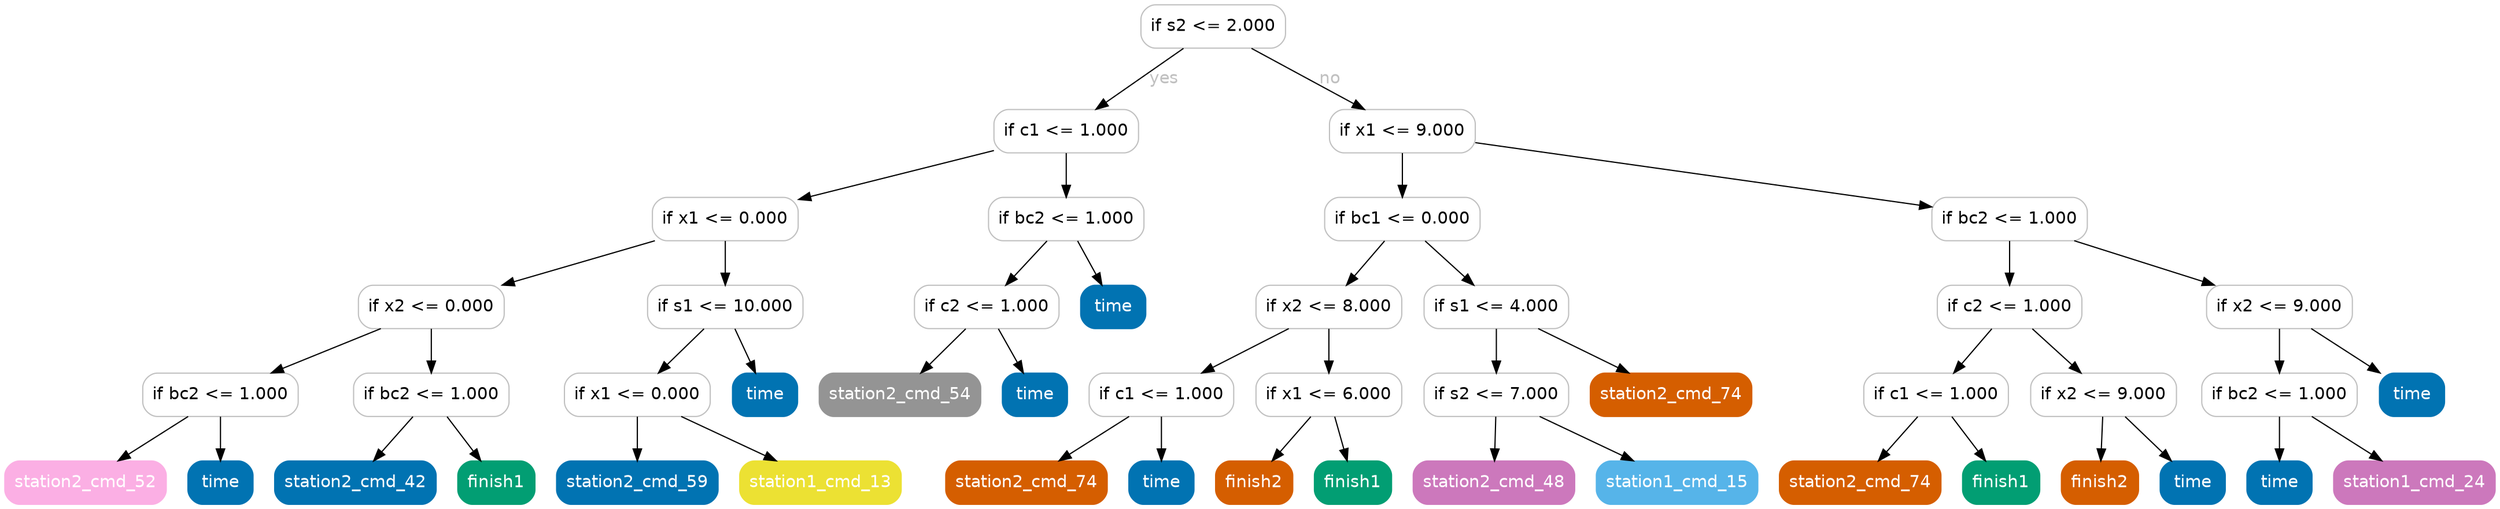 digraph Tree {
	graph [bb="0,0,2067,415"];
	node [color=gray,
		fillcolor=white,
		fontname=helvetica,
		label="\N",
		shape=box,
		style="filled, rounded"
	];
	edge [fontname=helvetica];
	0	[height=0.5,
		label="if s2 <= 2.000",
		pos="1003,397",
		width=1.6667];
	1	[height=0.5,
		label="if c1 <= 1.000",
		pos="881,310",
		width=1.6667];
	0 -> 1	[fontcolor=gray,
		label=yes,
		lp="962.5,353.5",
		pos="e,905.65,328.18 978.31,378.8 959.79,365.9 934.25,348.1 913.98,333.98"];
	20	[height=0.5,
		label="if x1 <= 9.000",
		pos="1160,310",
		width=1.6806];
	0 -> 20	[fontcolor=gray,
		label=no,
		lp="1100,353.5",
		pos="e,1128.5,328.03 1034.8,378.8 1059.2,365.56 1093.2,347.18 1119.6,332.9"];
	2	[height=0.5,
		label="if x1 <= 0.000",
		pos="598,237",
		width=1.6806];
	1 -> 2	[fontcolor=gray,
		pos="e,658.91,253.28 820.98,293.94 776.45,282.77 715.58,267.5 668.69,255.73"];
	15	[height=0.5,
		label="if bc2 <= 1.000",
		pos="881,237",
		width=1.7917];
	1 -> 15	[fontcolor=gray,
		pos="e,881,255.03 881,291.81 881,283.79 881,274.05 881,265.07"];
	3	[height=0.5,
		label="if x2 <= 0.000",
		pos="354,164",
		width=1.6806];
	2 -> 3	[fontcolor=gray,
		pos="e,412.81,182.11 539.56,218.99 504.35,208.75 459.36,195.66 422.49,184.93"];
	10	[height=0.5,
		label="if s1 <= 10.000",
		pos="598,164",
		width=1.7917];
	2 -> 10	[fontcolor=gray,
		pos="e,598,182.03 598,218.81 598,210.79 598,201.05 598,192.07"];
	4	[height=0.5,
		label="if bc2 <= 1.000",
		pos="179,91",
		width=1.7917];
	3 -> 4	[fontcolor=gray,
		pos="e,221.18,109.11 312.08,145.99 287.59,136.06 256.48,123.43 230.5,112.89"];
	7	[height=0.5,
		label="if bc2 <= 1.000",
		pos="354,91",
		width=1.7917];
	3 -> 7	[fontcolor=gray,
		pos="e,354,109.03 354,145.81 354,137.79 354,128.05 354,119.07"];
	5	[color="#fbafe4",
		fillcolor="#fbafe4",
		fontcolor=white,
		height=0.5,
		label=station2_cmd_52,
		pos="67,18",
		width=1.8611];
	4 -> 5	[fontcolor=gray,
		pos="e,93.996,36.114 152.17,72.994 137.32,63.579 118.67,51.755 102.61,41.575"];
	6	[color="#0173b2",
		fillcolor="#0173b2",
		fontcolor=white,
		height=0.5,
		label=time,
		pos="179,18",
		width=0.75];
	4 -> 6	[fontcolor=gray,
		pos="e,179,36.029 179,72.813 179,64.789 179,55.047 179,46.069"];
	8	[color="#0173b2",
		fillcolor="#0173b2",
		fontcolor=white,
		height=0.5,
		label=station2_cmd_42,
		pos="291,18",
		width=1.8611];
	7 -> 8	[fontcolor=gray,
		pos="e,306.11,36.029 338.75,72.813 331.01,64.092 321.47,53.34 312.96,43.746"];
	9	[color="#029e73",
		fillcolor="#029e73",
		fontcolor=white,
		height=0.5,
		label=finish1,
		pos="408,18",
		width=0.88889];
	7 -> 9	[fontcolor=gray,
		pos="e,395.05,36.029 367.07,72.813 373.64,64.179 381.72,53.555 388.96,44.034"];
	11	[height=0.5,
		label="if x1 <= 0.000",
		pos="525,91",
		width=1.6806];
	10 -> 11	[fontcolor=gray,
		pos="e,542.51,109.03 580.33,145.81 571.18,136.92 559.86,125.91 549.85,116.17"];
	14	[color="#0173b2",
		fillcolor="#0173b2",
		fontcolor=white,
		height=0.5,
		label=time,
		pos="631,91",
		width=0.75];
	10 -> 14	[fontcolor=gray,
		pos="e,623.09,109.03 605.99,145.81 609.84,137.53 614.54,127.41 618.83,118.19"];
	12	[color="#0173b2",
		fillcolor="#0173b2",
		fontcolor=white,
		height=0.5,
		label=station2_cmd_59,
		pos="525,18",
		width=1.8611];
	11 -> 12	[fontcolor=gray,
		pos="e,525,36.029 525,72.813 525,64.789 525,55.047 525,46.069"];
	13	[color="#ece133",
		fillcolor="#ece133",
		fontcolor=white,
		height=0.5,
		label=station1_cmd_13,
		pos="677,18",
		width=1.8611];
	11 -> 13	[fontcolor=gray,
		pos="e,640.36,36.114 561.41,72.994 582.31,63.23 608.76,50.876 631.08,40.451"];
	16	[height=0.5,
		label="if c2 <= 1.000",
		pos="815,164",
		width=1.6667];
	15 -> 16	[fontcolor=gray,
		pos="e,830.83,182.03 865.02,218.81 856.84,210 846.72,199.13 837.74,189.46"];
	19	[color="#0173b2",
		fillcolor="#0173b2",
		fontcolor=white,
		height=0.5,
		label=time,
		pos="920,164",
		width=0.75];
	15 -> 19	[fontcolor=gray,
		pos="e,910.65,182.03 890.44,218.81 895.04,210.44 900.67,200.2 905.77,190.9"];
	17	[color="#949494",
		fillcolor="#949494",
		fontcolor=white,
		height=0.5,
		label=station2_cmd_54,
		pos="743,91",
		width=1.8611];
	16 -> 17	[fontcolor=gray,
		pos="e,760.27,109.03 797.57,145.81 788.55,136.92 777.39,125.91 767.51,116.17"];
	18	[color="#0173b2",
		fillcolor="#0173b2",
		fontcolor=white,
		height=0.5,
		label=time,
		pos="855,91",
		width=0.75];
	16 -> 18	[fontcolor=gray,
		pos="e,845.41,109.03 824.68,145.81 829.4,137.44 835.17,127.2 840.41,117.9"];
	21	[height=0.5,
		label="if bc1 <= 0.000",
		pos="1160,237",
		width=1.7917];
	20 -> 21	[fontcolor=gray,
		pos="e,1160,255.03 1160,291.81 1160,283.79 1160,274.05 1160,265.07"];
	34	[height=0.5,
		label="if bc2 <= 1.000",
		pos="1664,237",
		width=1.7917];
	20 -> 34	[fontcolor=gray,
		pos="e,1599.3,247.11 1220.5,300.47 1313,287.45 1489,262.65 1589.3,248.53"];
	22	[height=0.5,
		label="if x2 <= 8.000",
		pos="1099,164",
		width=1.6806];
	21 -> 22	[fontcolor=gray,
		pos="e,1113.6,182.03 1145.2,218.81 1137.7,210.09 1128.5,199.34 1120.3,189.75"];
	29	[height=0.5,
		label="if s1 <= 4.000",
		pos="1238,164",
		width=1.6667];
	21 -> 29	[fontcolor=gray,
		pos="e,1219.3,182.03 1178.9,218.81 1188.7,209.83 1201,198.69 1211.8,188.89"];
	23	[height=0.5,
		label="if c1 <= 1.000",
		pos="960,91",
		width=1.6667];
	22 -> 23	[fontcolor=gray,
		pos="e,993.5,109.11 1065.7,145.99 1046.8,136.32 1022.8,124.1 1002.5,113.73"];
	26	[height=0.5,
		label="if x1 <= 6.000",
		pos="1099,91",
		width=1.6806];
	22 -> 26	[fontcolor=gray,
		pos="e,1099,109.03 1099,145.81 1099,137.79 1099,128.05 1099,119.07"];
	24	[color="#d55e00",
		fillcolor="#d55e00",
		fontcolor=white,
		height=0.5,
		label=station2_cmd_74,
		pos="848,18",
		width=1.8611];
	23 -> 24	[fontcolor=gray,
		pos="e,875,36.114 933.17,72.994 918.32,63.579 899.67,51.755 883.61,41.575"];
	25	[color="#0173b2",
		fillcolor="#0173b2",
		fontcolor=white,
		height=0.5,
		label=time,
		pos="960,18",
		width=0.75];
	23 -> 25	[fontcolor=gray,
		pos="e,960,36.029 960,72.813 960,64.789 960,55.047 960,46.069"];
	27	[color="#d55e00",
		fillcolor="#d55e00",
		fontcolor=white,
		height=0.5,
		label=finish2,
		pos="1037,18",
		width=0.88889];
	26 -> 27	[fontcolor=gray,
		pos="e,1051.9,36.029 1084,72.813 1076.4,64.092 1067,53.34 1058.6,43.746"];
	28	[color="#029e73",
		fillcolor="#029e73",
		fontcolor=white,
		height=0.5,
		label=finish1,
		pos="1119,18",
		width=0.88889];
	26 -> 28	[fontcolor=gray,
		pos="e,1114.2,36.029 1103.8,72.813 1106.1,64.702 1108.9,54.836 1111.5,45.777"];
	30	[height=0.5,
		label="if s2 <= 7.000",
		pos="1238,91",
		width=1.6667];
	29 -> 30	[fontcolor=gray,
		pos="e,1238,109.03 1238,145.81 1238,137.79 1238,128.05 1238,119.07"];
	33	[color="#d55e00",
		fillcolor="#d55e00",
		fontcolor=white,
		height=0.5,
		label=station2_cmd_74,
		pos="1383,91",
		width=1.8611];
	29 -> 33	[fontcolor=gray,
		pos="e,1348,109.11 1272.7,145.99 1292.6,136.27 1317.7,123.99 1338.9,113.59"];
	31	[color="#cc78bc",
		fillcolor="#cc78bc",
		fontcolor=white,
		height=0.5,
		label=station2_cmd_48,
		pos="1236,18",
		width=1.8611];
	30 -> 31	[fontcolor=gray,
		pos="e,1236.5,36.029 1237.5,72.813 1237.3,64.789 1237,55.047 1236.8,46.069"];
	32	[color="#56b4e9",
		fillcolor="#56b4e9",
		fontcolor=white,
		height=0.5,
		label=station1_cmd_15,
		pos="1388,18",
		width=1.8611];
	30 -> 32	[fontcolor=gray,
		pos="e,1351.8,36.114 1273.9,72.994 1294.6,63.23 1320.7,50.876 1342.7,40.451"];
	35	[height=0.5,
		label="if c2 <= 1.000",
		pos="1664,164",
		width=1.6667];
	34 -> 35	[fontcolor=gray,
		pos="e,1664,182.03 1664,218.81 1664,210.79 1664,201.05 1664,192.07"];
	42	[height=0.5,
		label="if x2 <= 9.000",
		pos="1888,164",
		width=1.6806];
	34 -> 42	[fontcolor=gray,
		pos="e,1834,182.11 1717.7,218.99 1749.7,208.84 1790.6,195.88 1824.3,185.2"];
	36	[height=0.5,
		label="if c1 <= 1.000",
		pos="1603,91",
		width=1.6667];
	35 -> 36	[fontcolor=gray,
		pos="e,1617.6,109.03 1649.2,145.81 1641.7,137.09 1632.5,126.34 1624.3,116.75"];
	39	[height=0.5,
		label="if x2 <= 9.000",
		pos="1742,91",
		width=1.6806];
	35 -> 39	[fontcolor=gray,
		pos="e,1723.3,109.03 1682.9,145.81 1692.7,136.83 1705,125.69 1715.8,115.89"];
	37	[color="#d55e00",
		fillcolor="#d55e00",
		fontcolor=white,
		height=0.5,
		label=station2_cmd_74,
		pos="1540,18",
		width=1.8611];
	36 -> 37	[fontcolor=gray,
		pos="e,1555.1,36.029 1587.7,72.813 1580,64.092 1570.5,53.34 1562,43.746"];
	38	[color="#029e73",
		fillcolor="#029e73",
		fontcolor=white,
		height=0.5,
		label=finish1,
		pos="1657,18",
		width=0.88889];
	36 -> 38	[fontcolor=gray,
		pos="e,1644,36.029 1616.1,72.813 1622.6,64.179 1630.7,53.555 1638,44.034"];
	40	[color="#d55e00",
		fillcolor="#d55e00",
		fontcolor=white,
		height=0.5,
		label=finish2,
		pos="1739,18",
		width=0.88889];
	39 -> 40	[fontcolor=gray,
		pos="e,1739.7,36.029 1741.3,72.813 1740.9,64.789 1740.5,55.047 1740.1,46.069"];
	41	[color="#0173b2",
		fillcolor="#0173b2",
		fontcolor=white,
		height=0.5,
		label=time,
		pos="1816,18",
		width=0.75];
	39 -> 41	[fontcolor=gray,
		pos="e,1798.3,36.029 1759.9,72.813 1769.2,63.917 1780.7,52.909 1790.8,43.172"];
	43	[height=0.5,
		label="if bc2 <= 1.000",
		pos="1888,91",
		width=1.7917];
	42 -> 43	[fontcolor=gray,
		pos="e,1888,109.03 1888,145.81 1888,137.79 1888,128.05 1888,119.07"];
	46	[color="#0173b2",
		fillcolor="#0173b2",
		fontcolor=white,
		height=0.5,
		label=time,
		pos="1998,91",
		width=0.75];
	42 -> 46	[fontcolor=gray,
		pos="e,1971.5,109.11 1914.3,145.99 1928.9,136.58 1947.3,124.76 1963,114.57"];
	44	[color="#0173b2",
		fillcolor="#0173b2",
		fontcolor=white,
		height=0.5,
		label=time,
		pos="1888,18",
		width=0.75];
	43 -> 44	[fontcolor=gray,
		pos="e,1888,36.029 1888,72.813 1888,64.789 1888,55.047 1888,46.069"];
	45	[color="#cc78bc",
		fillcolor="#cc78bc",
		fontcolor=white,
		height=0.5,
		label=station1_cmd_24,
		pos="2000,18",
		width=1.8611];
	43 -> 45	[fontcolor=gray,
		pos="e,1973,36.114 1914.8,72.994 1929.7,63.579 1948.3,51.755 1964.4,41.575"];
}
